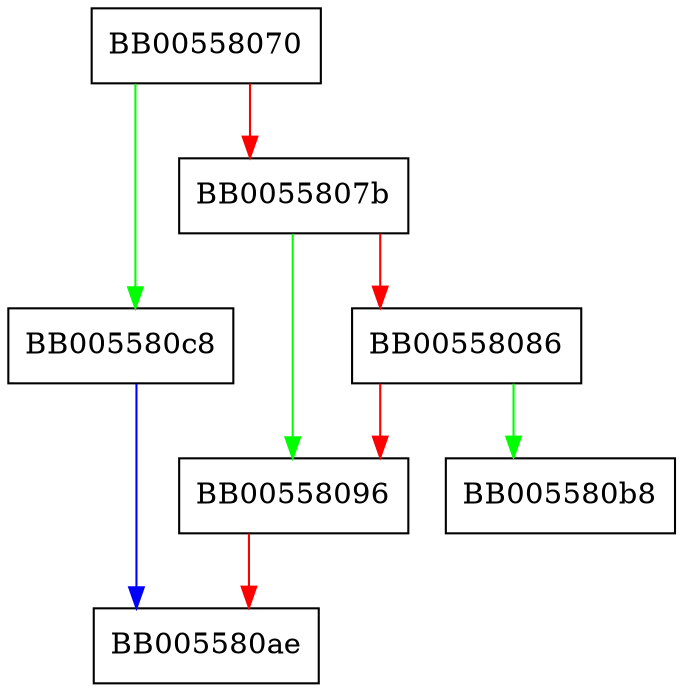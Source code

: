 digraph OSSL_CMP_CTX_set1_expected_sender {
  node [shape="box"];
  graph [splines=ortho];
  BB00558070 -> BB005580c8 [color="green"];
  BB00558070 -> BB0055807b [color="red"];
  BB0055807b -> BB00558096 [color="green"];
  BB0055807b -> BB00558086 [color="red"];
  BB00558086 -> BB005580b8 [color="green"];
  BB00558086 -> BB00558096 [color="red"];
  BB00558096 -> BB005580ae [color="red"];
  BB005580c8 -> BB005580ae [color="blue"];
}